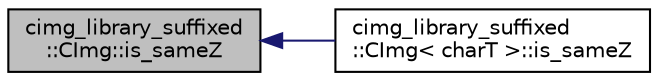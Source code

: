 digraph "cimg_library_suffixed::CImg::is_sameZ"
{
  edge [fontname="Helvetica",fontsize="10",labelfontname="Helvetica",labelfontsize="10"];
  node [fontname="Helvetica",fontsize="10",shape=record];
  rankdir="LR";
  Node1 [label="cimg_library_suffixed\l::CImg::is_sameZ",height=0.2,width=0.4,color="black", fillcolor="grey75", style="filled" fontcolor="black"];
  Node1 -> Node2 [dir="back",color="midnightblue",fontsize="10",style="solid",fontname="Helvetica"];
  Node2 [label="cimg_library_suffixed\l::CImg\< charT \>::is_sameZ",height=0.2,width=0.4,color="black", fillcolor="white", style="filled",URL="$structcimg__library__suffixed_1_1_c_img.html#adc6c72cef97c3cbeb0df34cf62abf750",tooltip="Test if image depth is equal to specified value."];
}
